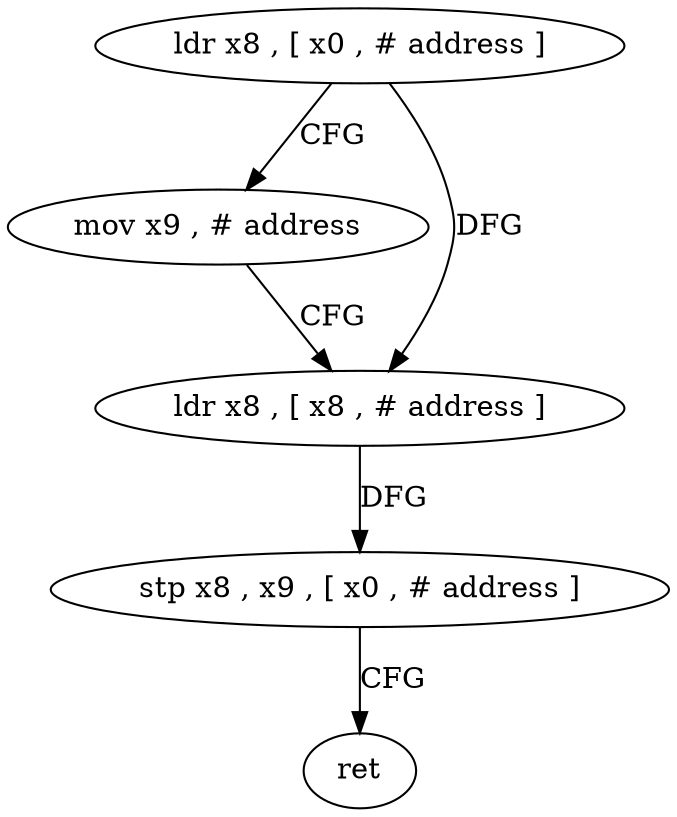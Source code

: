 digraph "func" {
"4204500" [label = "ldr x8 , [ x0 , # address ]" ]
"4204504" [label = "mov x9 , # address" ]
"4204508" [label = "ldr x8 , [ x8 , # address ]" ]
"4204512" [label = "stp x8 , x9 , [ x0 , # address ]" ]
"4204516" [label = "ret" ]
"4204500" -> "4204504" [ label = "CFG" ]
"4204500" -> "4204508" [ label = "DFG" ]
"4204504" -> "4204508" [ label = "CFG" ]
"4204508" -> "4204512" [ label = "DFG" ]
"4204512" -> "4204516" [ label = "CFG" ]
}
